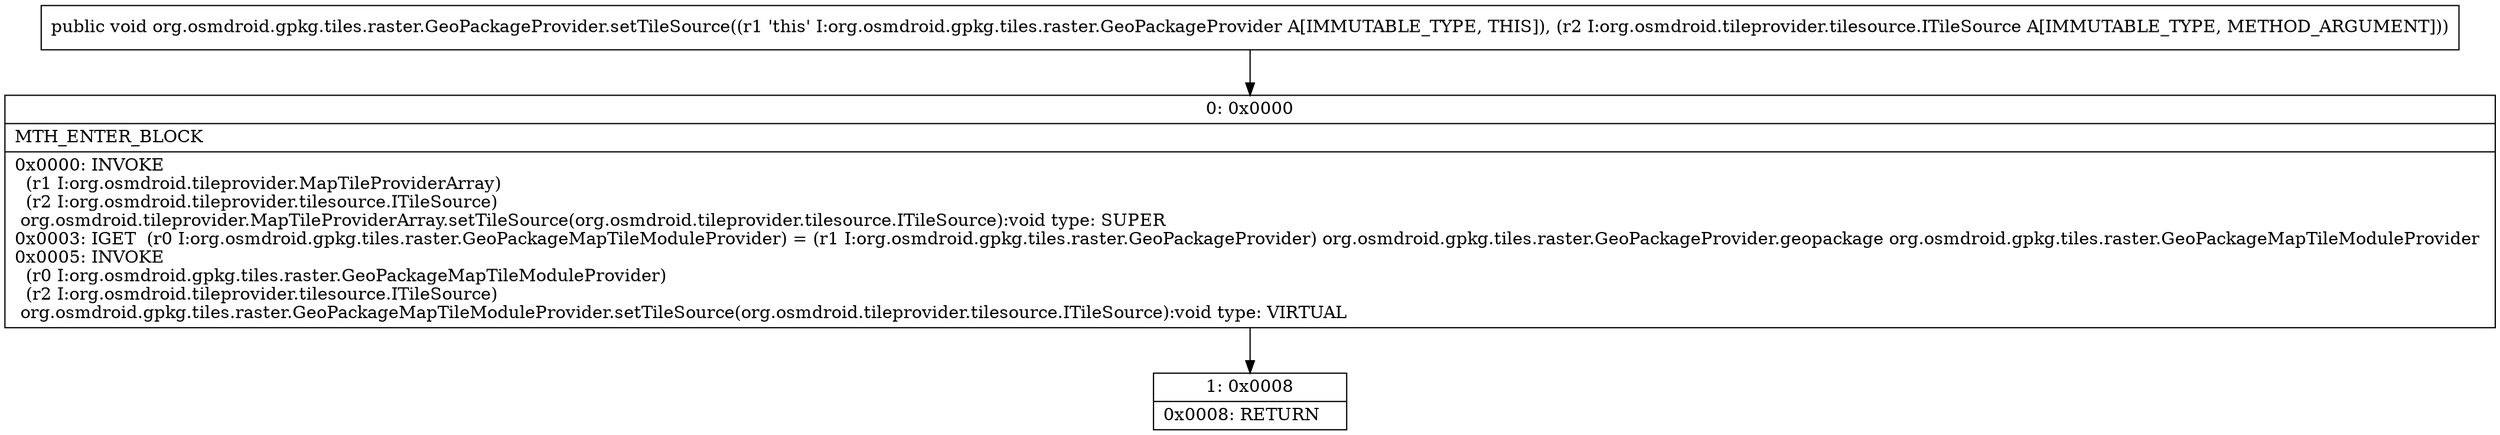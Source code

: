 digraph "CFG fororg.osmdroid.gpkg.tiles.raster.GeoPackageProvider.setTileSource(Lorg\/osmdroid\/tileprovider\/tilesource\/ITileSource;)V" {
Node_0 [shape=record,label="{0\:\ 0x0000|MTH_ENTER_BLOCK\l|0x0000: INVOKE  \l  (r1 I:org.osmdroid.tileprovider.MapTileProviderArray)\l  (r2 I:org.osmdroid.tileprovider.tilesource.ITileSource)\l org.osmdroid.tileprovider.MapTileProviderArray.setTileSource(org.osmdroid.tileprovider.tilesource.ITileSource):void type: SUPER \l0x0003: IGET  (r0 I:org.osmdroid.gpkg.tiles.raster.GeoPackageMapTileModuleProvider) = (r1 I:org.osmdroid.gpkg.tiles.raster.GeoPackageProvider) org.osmdroid.gpkg.tiles.raster.GeoPackageProvider.geopackage org.osmdroid.gpkg.tiles.raster.GeoPackageMapTileModuleProvider \l0x0005: INVOKE  \l  (r0 I:org.osmdroid.gpkg.tiles.raster.GeoPackageMapTileModuleProvider)\l  (r2 I:org.osmdroid.tileprovider.tilesource.ITileSource)\l org.osmdroid.gpkg.tiles.raster.GeoPackageMapTileModuleProvider.setTileSource(org.osmdroid.tileprovider.tilesource.ITileSource):void type: VIRTUAL \l}"];
Node_1 [shape=record,label="{1\:\ 0x0008|0x0008: RETURN   \l}"];
MethodNode[shape=record,label="{public void org.osmdroid.gpkg.tiles.raster.GeoPackageProvider.setTileSource((r1 'this' I:org.osmdroid.gpkg.tiles.raster.GeoPackageProvider A[IMMUTABLE_TYPE, THIS]), (r2 I:org.osmdroid.tileprovider.tilesource.ITileSource A[IMMUTABLE_TYPE, METHOD_ARGUMENT])) }"];
MethodNode -> Node_0;
Node_0 -> Node_1;
}

